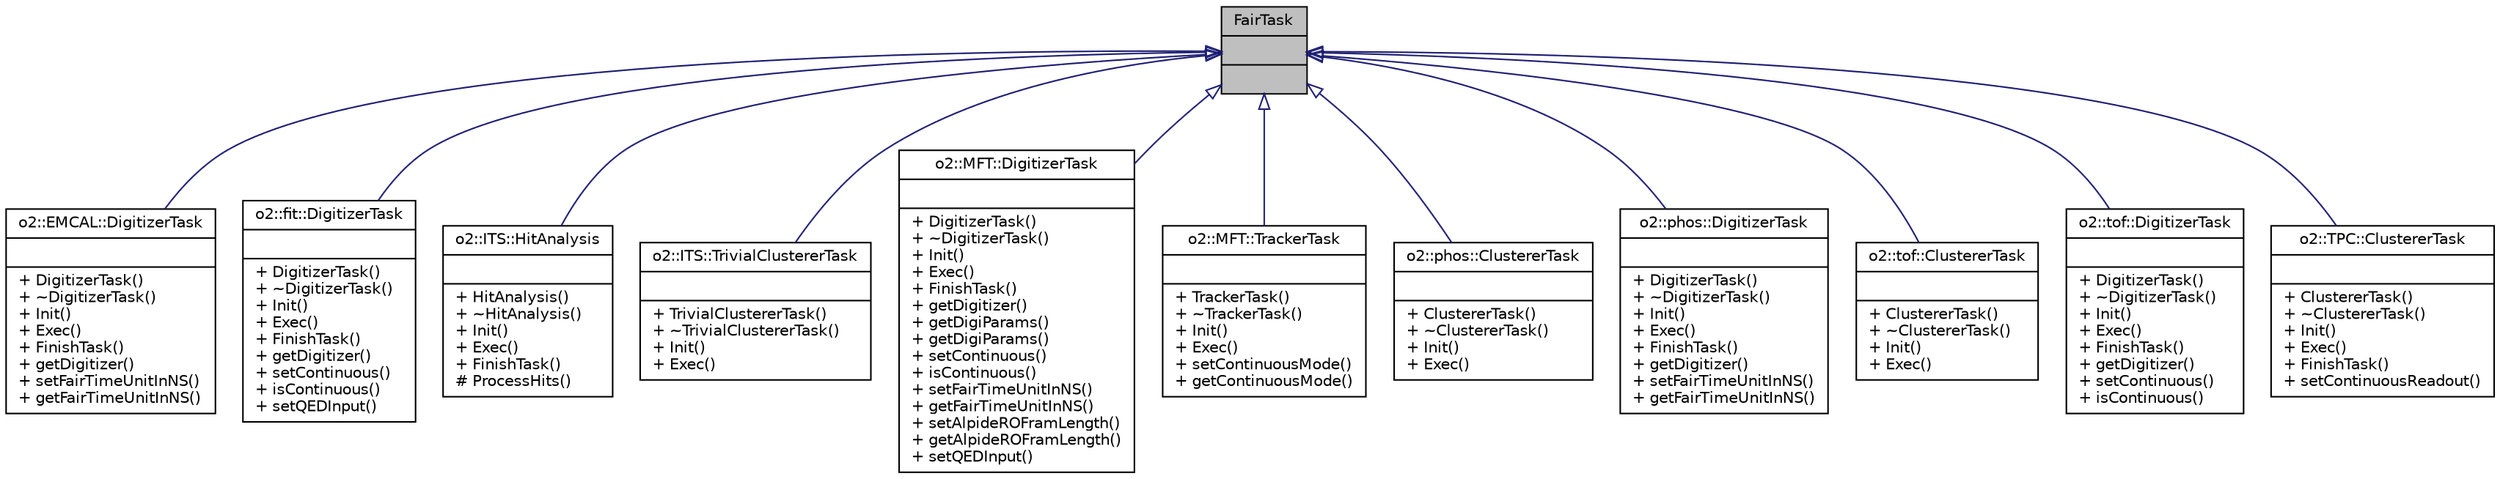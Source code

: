 digraph "FairTask"
{
 // INTERACTIVE_SVG=YES
  bgcolor="transparent";
  edge [fontname="Helvetica",fontsize="10",labelfontname="Helvetica",labelfontsize="10"];
  node [fontname="Helvetica",fontsize="10",shape=record];
  Node1 [label="{FairTask\n||}",height=0.2,width=0.4,color="black", fillcolor="grey75", style="filled" fontcolor="black"];
  Node1 -> Node2 [dir="back",color="midnightblue",fontsize="10",style="solid",arrowtail="onormal",fontname="Helvetica"];
  Node2 [label="{o2::EMCAL::DigitizerTask\n||+ DigitizerTask()\l+ ~DigitizerTask()\l+ Init()\l+ Exec()\l+ FinishTask()\l+ getDigitizer()\l+ setFairTimeUnitInNS()\l+ getFairTimeUnitInNS()\l}",height=0.2,width=0.4,color="black",URL="$de/d8a/classo2_1_1EMCAL_1_1DigitizerTask.html"];
  Node1 -> Node3 [dir="back",color="midnightblue",fontsize="10",style="solid",arrowtail="onormal",fontname="Helvetica"];
  Node3 [label="{o2::fit::DigitizerTask\n||+ DigitizerTask()\l+ ~DigitizerTask()\l+ Init()\l+ Exec()\l+ FinishTask()\l+ getDigitizer()\l+ setContinuous()\l+ isContinuous()\l+ setQEDInput()\l}",height=0.2,width=0.4,color="black",URL="$de/d40/classo2_1_1fit_1_1DigitizerTask.html"];
  Node1 -> Node4 [dir="back",color="midnightblue",fontsize="10",style="solid",arrowtail="onormal",fontname="Helvetica"];
  Node4 [label="{o2::ITS::HitAnalysis\n||+ HitAnalysis()\l+ ~HitAnalysis()\l+ Init()\l+ Exec()\l+ FinishTask()\l# ProcessHits()\l}",height=0.2,width=0.4,color="black",URL="$d6/df5/classo2_1_1ITS_1_1HitAnalysis.html"];
  Node1 -> Node5 [dir="back",color="midnightblue",fontsize="10",style="solid",arrowtail="onormal",fontname="Helvetica"];
  Node5 [label="{o2::ITS::TrivialClustererTask\n||+ TrivialClustererTask()\l+ ~TrivialClustererTask()\l+ Init()\l+ Exec()\l}",height=0.2,width=0.4,color="black",URL="$db/d78/classo2_1_1ITS_1_1TrivialClustererTask.html"];
  Node1 -> Node6 [dir="back",color="midnightblue",fontsize="10",style="solid",arrowtail="onormal",fontname="Helvetica"];
  Node6 [label="{o2::MFT::DigitizerTask\n||+ DigitizerTask()\l+ ~DigitizerTask()\l+ Init()\l+ Exec()\l+ FinishTask()\l+ getDigitizer()\l+ getDigiParams()\l+ getDigiParams()\l+ setContinuous()\l+ isContinuous()\l+ setFairTimeUnitInNS()\l+ getFairTimeUnitInNS()\l+ setAlpideROFramLength()\l+ getAlpideROFramLength()\l+ setQEDInput()\l}",height=0.2,width=0.4,color="black",URL="$d0/d22/classo2_1_1MFT_1_1DigitizerTask.html"];
  Node1 -> Node7 [dir="back",color="midnightblue",fontsize="10",style="solid",arrowtail="onormal",fontname="Helvetica"];
  Node7 [label="{o2::MFT::TrackerTask\n||+ TrackerTask()\l+ ~TrackerTask()\l+ Init()\l+ Exec()\l+ setContinuousMode()\l+ getContinuousMode()\l}",height=0.2,width=0.4,color="black",URL="$dc/d5b/classo2_1_1MFT_1_1TrackerTask.html"];
  Node1 -> Node8 [dir="back",color="midnightblue",fontsize="10",style="solid",arrowtail="onormal",fontname="Helvetica"];
  Node8 [label="{o2::phos::ClustererTask\n||+ ClustererTask()\l+ ~ClustererTask()\l+ Init()\l+ Exec()\l}",height=0.2,width=0.4,color="black",URL="$d1/df7/classo2_1_1phos_1_1ClustererTask.html"];
  Node1 -> Node9 [dir="back",color="midnightblue",fontsize="10",style="solid",arrowtail="onormal",fontname="Helvetica"];
  Node9 [label="{o2::phos::DigitizerTask\n||+ DigitizerTask()\l+ ~DigitizerTask()\l+ Init()\l+ Exec()\l+ FinishTask()\l+ getDigitizer()\l+ setFairTimeUnitInNS()\l+ getFairTimeUnitInNS()\l}",height=0.2,width=0.4,color="black",URL="$d2/d40/classo2_1_1phos_1_1DigitizerTask.html"];
  Node1 -> Node10 [dir="back",color="midnightblue",fontsize="10",style="solid",arrowtail="onormal",fontname="Helvetica"];
  Node10 [label="{o2::tof::ClustererTask\n||+ ClustererTask()\l+ ~ClustererTask()\l+ Init()\l+ Exec()\l}",height=0.2,width=0.4,color="black",URL="$d0/dc6/classo2_1_1tof_1_1ClustererTask.html"];
  Node1 -> Node11 [dir="back",color="midnightblue",fontsize="10",style="solid",arrowtail="onormal",fontname="Helvetica"];
  Node11 [label="{o2::tof::DigitizerTask\n||+ DigitizerTask()\l+ ~DigitizerTask()\l+ Init()\l+ Exec()\l+ FinishTask()\l+ getDigitizer()\l+ setContinuous()\l+ isContinuous()\l}",height=0.2,width=0.4,color="black",URL="$d0/dad/classo2_1_1tof_1_1DigitizerTask.html"];
  Node1 -> Node12 [dir="back",color="midnightblue",fontsize="10",style="solid",arrowtail="onormal",fontname="Helvetica"];
  Node12 [label="{o2::TPC::ClustererTask\n||+ ClustererTask()\l+ ~ClustererTask()\l+ Init()\l+ Exec()\l+ FinishTask()\l+ setContinuousReadout()\l}",height=0.2,width=0.4,color="black",URL="$db/df7/classo2_1_1TPC_1_1ClustererTask.html"];
}
